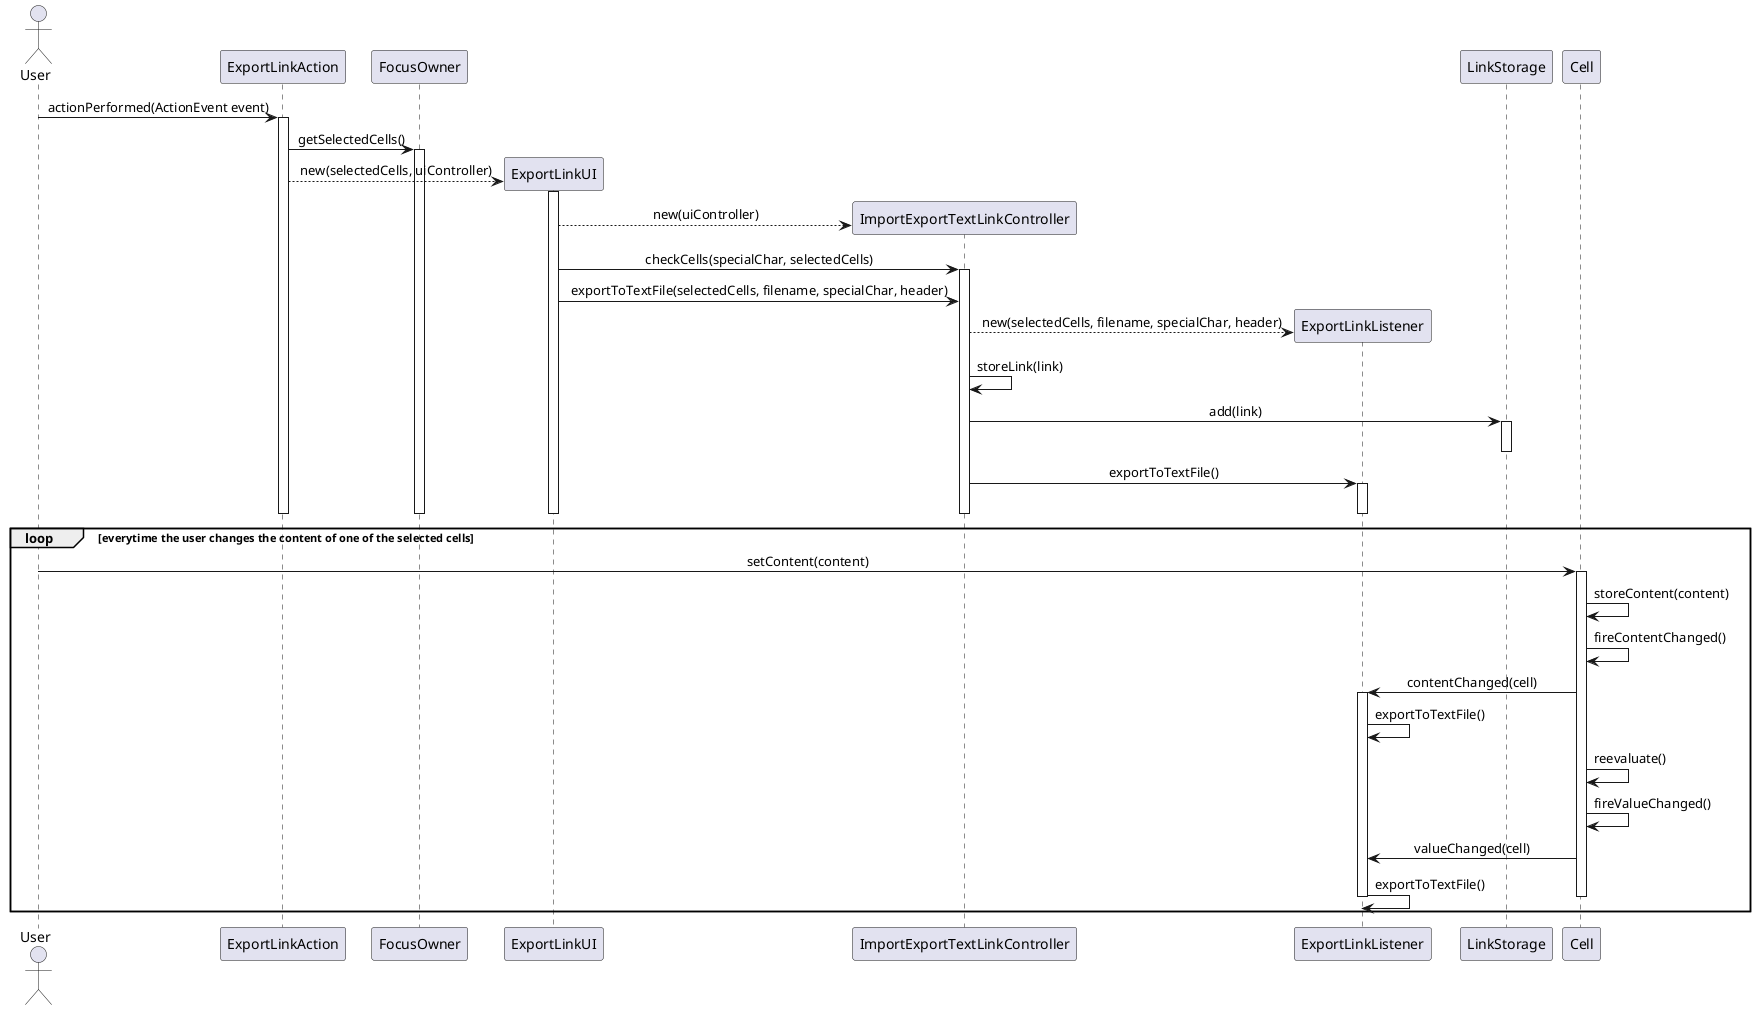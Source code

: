 @startuml ipc04_2_designuc1.png

skinparam sequenceMessageAlign center

actor User

participant ExportLinkAction as EA
participant FocusOwner as FO
participant ExportLinkUI as UI
participant ImportExportTextLinkController as IETLC
participant ExportLinkListener as ELL
participant LinkStorage as LS
participant Cell as cell


User -> EA : actionPerformed(ActionEvent event)
activate EA
EA -> FO : getSelectedCells()
activate FO
  
create UI
EA --> UI : new(selectedCells, uiController)

activate UI
create IETLC
UI --> IETLC: new(uiController)

UI -> IETLC : checkCells(specialChar, selectedCells)
activate IETLC
UI -> IETLC : exportToTextFile(selectedCells, filename, specialChar, header)

create ELL  
IETLC --> ELL: new(selectedCells, filename, specialChar, header)

IETLC -> IETLC: storeLink(link)
IETLC -> LS: add(link)
activate LS
deactivate LS

IETLC -> ELL : exportToTextFile()
activate ELL

deactivate ELL
deactivate IETLC
deactivate UI
deactivate FO
deactivate EA

loop everytime the user changes the content of one of the selected cells
User -> cell: setContent(content)
activate cell
cell -> cell: storeContent(content)
cell -> cell: fireContentChanged()
cell -> ELL: contentChanged(cell)
    activate ELL
    ELL -> ELL: exportToTextFile()
cell -> cell: reevaluate()
cell -> cell: fireValueChanged()
cell -> ELL: valueChanged(cell)
    ELL -> ELL: exportToTextFile()
    deactivate ELL
deactivate cell
end

@enduml
